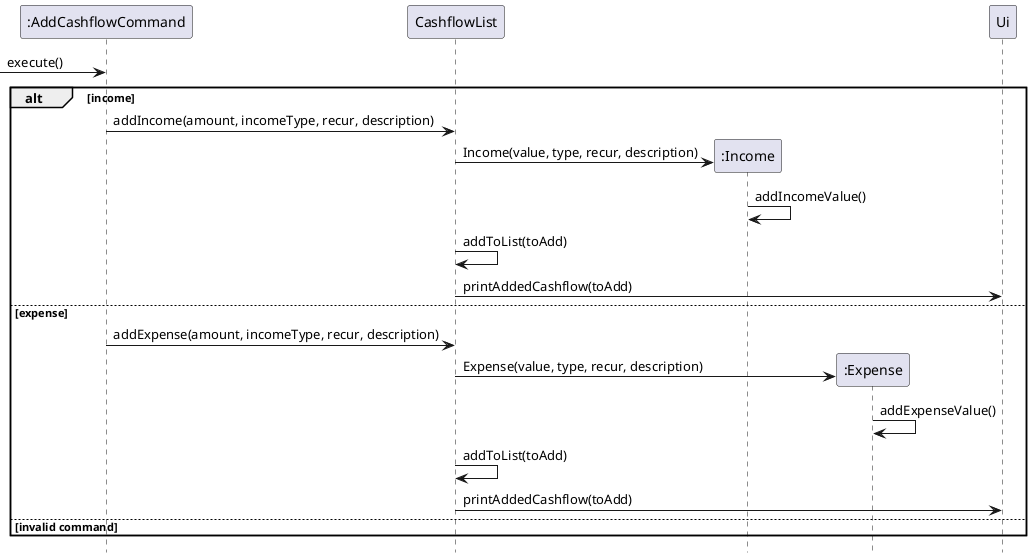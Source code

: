 @startuml

participant ":AddCashflowCommand" as AddCashflowCommand
participant "CashflowList" as CashflowList
participant ":Income" as Income
participant ":Expense" as Expense
participant "Ui" as Ui

-> AddCashflowCommand: execute()
alt income
    AddCashflowCommand -> CashflowList: addIncome(amount, incomeType, recur, description)
    create Income
    CashflowList -> Income: Income(value, type, recur, description)
    Income -> Income: addIncomeValue()
    CashflowList -> CashflowList: addToList(toAdd)
    CashflowList -> Ui: printAddedCashflow(toAdd)

else expense
    AddCashflowCommand -> CashflowList: addExpense(amount, incomeType, recur, description)
    create Expense
    CashflowList -> Expense: Expense(value, type, recur, description)
    Expense -> Expense: addExpenseValue()
    CashflowList -> CashflowList: addToList(toAdd)
    CashflowList -> Ui: printAddedCashflow(toAdd)
else invalid command
end

hide footbox
@enduml